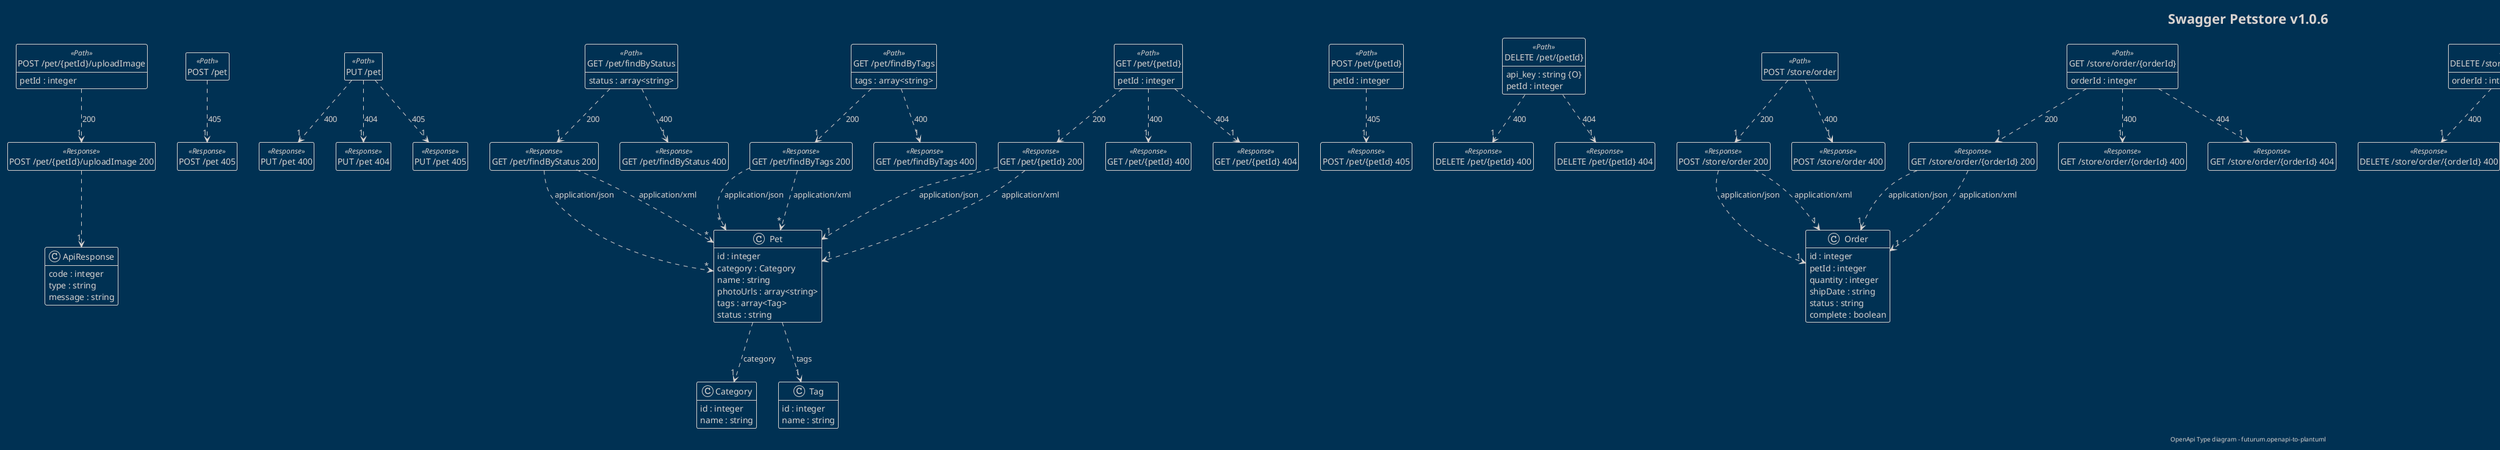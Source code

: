 @startuml OpenApi Type diagram
!theme blueprint

hide <<Path>> circle
hide <<Response>> circle
hide <<Parameter>> circle
hide empty methods
hide empty fields
set namespaceSeparator none

title Swagger Petstore v1.0.6
footer OpenApi Type diagram - futurum.openapi-to-plantuml
class "POST /pet/{petId}/uploadImage" <<Path>> {
{field} petId : integer
}
class "POST /pet/{petId}/uploadImage 200" <<Response>> { }
class "POST /pet" <<Path>> {
}
class "POST /pet 405" <<Response>> { }
class "PUT /pet" <<Path>> {
}
class "PUT /pet 400" <<Response>> { }
class "PUT /pet 404" <<Response>> { }
class "PUT /pet 405" <<Response>> { }
class "GET /pet/findByStatus" <<Path>> {
{field} status : array<string>
}
class "GET /pet/findByStatus 200" <<Response>> { }
class "GET /pet/findByStatus 400" <<Response>> { }
class "GET /pet/findByTags" <<Path>> {
{field} tags : array<string>
}
class "GET /pet/findByTags 200" <<Response>> { }
class "GET /pet/findByTags 400" <<Response>> { }
class "GET /pet/{petId}" <<Path>> {
{field} petId : integer
}
class "GET /pet/{petId} 200" <<Response>> { }
class "GET /pet/{petId} 400" <<Response>> { }
class "GET /pet/{petId} 404" <<Response>> { }
class "POST /pet/{petId}" <<Path>> {
{field} petId : integer
}
class "POST /pet/{petId} 405" <<Response>> { }
class "DELETE /pet/{petId}" <<Path>> {
{field} api_key : string {O}
{field} petId : integer
}
class "DELETE /pet/{petId} 400" <<Response>> { }
class "DELETE /pet/{petId} 404" <<Response>> { }
class "POST /store/order" <<Path>> {
}
class "POST /store/order 200" <<Response>> { }
class "POST /store/order 400" <<Response>> { }
class "GET /store/order/{orderId}" <<Path>> {
{field} orderId : integer
}
class "GET /store/order/{orderId} 200" <<Response>> { }
class "GET /store/order/{orderId} 400" <<Response>> { }
class "GET /store/order/{orderId} 404" <<Response>> { }
class "DELETE /store/order/{orderId}" <<Path>> {
{field} orderId : integer
}
class "DELETE /store/order/{orderId} 400" <<Response>> { }
class "DELETE /store/order/{orderId} 404" <<Response>> { }
class "GET /store/inventory" <<Path>> {
}
class "GET /store/inventory 200" <<Response>> { }
class "POST /user/createWithArray" <<Path>> {
}
class "POST /user/createWithArray default" <<Response>> { }
class "POST /user/createWithList" <<Path>> {
}
class "POST /user/createWithList default" <<Response>> { }
class "GET /user/{username}" <<Path>> {
{field} username : string
}
class "GET /user/{username} 200" <<Response>> { }
class "GET /user/{username} 400" <<Response>> { }
class "GET /user/{username} 404" <<Response>> { }
class "PUT /user/{username}" <<Path>> {
{field} username : string
}
class "PUT /user/{username} 400" <<Response>> { }
class "PUT /user/{username} 404" <<Response>> { }
class "DELETE /user/{username}" <<Path>> {
{field} username : string
}
class "DELETE /user/{username} 400" <<Response>> { }
class "DELETE /user/{username} 404" <<Response>> { }
class "GET /user/login" <<Path>> {
{field} username : string
{field} password : string
}
class "GET /user/login 200" <<Response>> { }
class "GET /user/login 400" <<Response>> { }
class "GET /user/logout" <<Path>> {
}
class "GET /user/logout default" <<Response>> { }
class "POST /user" <<Path>> {
}
class "POST /user default" <<Response>> { }
class ApiResponse {
{field} code : integer
{field} type : string
{field} message : string
}
class Category {
{field} id : integer
{field} name : string
}
class Pet {
{field} id : integer
{field} category : Category
{field} name : string
{field} photoUrls : array<string>
{field} tags : array<Tag>
{field} status : string
}
class Tag {
{field} id : integer
{field} name : string
}
class Order {
{field} id : integer
{field} petId : integer
{field} quantity : integer
{field} shipDate : string
{field} status : string
{field} complete : boolean
}
class User {
{field} id : integer
{field} username : string
{field} firstName : string
{field} lastName : string
{field} email : string
{field} password : string
{field} phone : string
{field} userStatus : integer
}
"POST /pet/{petId}/uploadImage" ..> "1" "POST /pet/{petId}/uploadImage 200" : "200"
"POST /pet/{petId}/uploadImage 200" ..> "1" "ApiResponse"
"POST /pet" ..> "1" "POST /pet 405" : "405"
"PUT /pet" ..> "1" "PUT /pet 400" : "400"
"PUT /pet" ..> "1" "PUT /pet 404" : "404"
"PUT /pet" ..> "1" "PUT /pet 405" : "405"
"GET /pet/findByStatus" ..> "1" "GET /pet/findByStatus 200" : "200"
"GET /pet/findByStatus 200" ..> "*" "Pet" : "application/json"
"GET /pet/findByStatus 200" ..> "*" "Pet" : "application/xml"
"GET /pet/findByStatus" ..> "1" "GET /pet/findByStatus 400" : "400"
"GET /pet/findByTags" ..> "1" "GET /pet/findByTags 200" : "200"
"GET /pet/findByTags 200" ..> "*" "Pet" : "application/json"
"GET /pet/findByTags 200" ..> "*" "Pet" : "application/xml"
"GET /pet/findByTags" ..> "1" "GET /pet/findByTags 400" : "400"
"GET /pet/{petId}" ..> "1" "GET /pet/{petId} 200" : "200"
"GET /pet/{petId} 200" ..> "1" "Pet" : "application/json"
"GET /pet/{petId} 200" ..> "1" "Pet" : "application/xml"
"GET /pet/{petId}" ..> "1" "GET /pet/{petId} 400" : "400"
"GET /pet/{petId}" ..> "1" "GET /pet/{petId} 404" : "404"
"POST /pet/{petId}" ..> "1" "POST /pet/{petId} 405" : "405"
"DELETE /pet/{petId}" ..> "1" "DELETE /pet/{petId} 400" : "400"
"DELETE /pet/{petId}" ..> "1" "DELETE /pet/{petId} 404" : "404"
"POST /store/order" ..> "1" "POST /store/order 200" : "200"
"POST /store/order 200" ..> "1" "Order" : "application/json"
"POST /store/order 200" ..> "1" "Order" : "application/xml"
"POST /store/order" ..> "1" "POST /store/order 400" : "400"
"GET /store/order/{orderId}" ..> "1" "GET /store/order/{orderId} 200" : "200"
"GET /store/order/{orderId} 200" ..> "1" "Order" : "application/json"
"GET /store/order/{orderId} 200" ..> "1" "Order" : "application/xml"
"GET /store/order/{orderId}" ..> "1" "GET /store/order/{orderId} 400" : "400"
"GET /store/order/{orderId}" ..> "1" "GET /store/order/{orderId} 404" : "404"
"DELETE /store/order/{orderId}" ..> "1" "DELETE /store/order/{orderId} 400" : "400"
"DELETE /store/order/{orderId}" ..> "1" "DELETE /store/order/{orderId} 404" : "404"
"GET /store/inventory" ..> "1" "GET /store/inventory 200" : "200"
"POST /user/createWithArray" ..> "1" "POST /user/createWithArray default" : "default"
"POST /user/createWithList" ..> "1" "POST /user/createWithList default" : "default"
"GET /user/{username}" ..> "1" "GET /user/{username} 200" : "200"
"GET /user/{username} 200" ..> "1" "User" : "application/json"
"GET /user/{username} 200" ..> "1" "User" : "application/xml"
"GET /user/{username}" ..> "1" "GET /user/{username} 400" : "400"
"GET /user/{username}" ..> "1" "GET /user/{username} 404" : "404"
"PUT /user/{username}" ..> "1" "PUT /user/{username} 400" : "400"
"PUT /user/{username}" ..> "1" "PUT /user/{username} 404" : "404"
"DELETE /user/{username}" ..> "1" "DELETE /user/{username} 400" : "400"
"DELETE /user/{username}" ..> "1" "DELETE /user/{username} 404" : "404"
"GET /user/login" ..> "1" "GET /user/login 200" : "200"
"GET /user/login" ..> "1" "GET /user/login 400" : "400"
"GET /user/logout" ..> "1" "GET /user/logout default" : "default"
"POST /user" ..> "1" "POST /user default" : "default"
"Pet" ..> "1" "Category" : "category"
"Pet" ..> "1" "Tag" : "tags"


@enduml